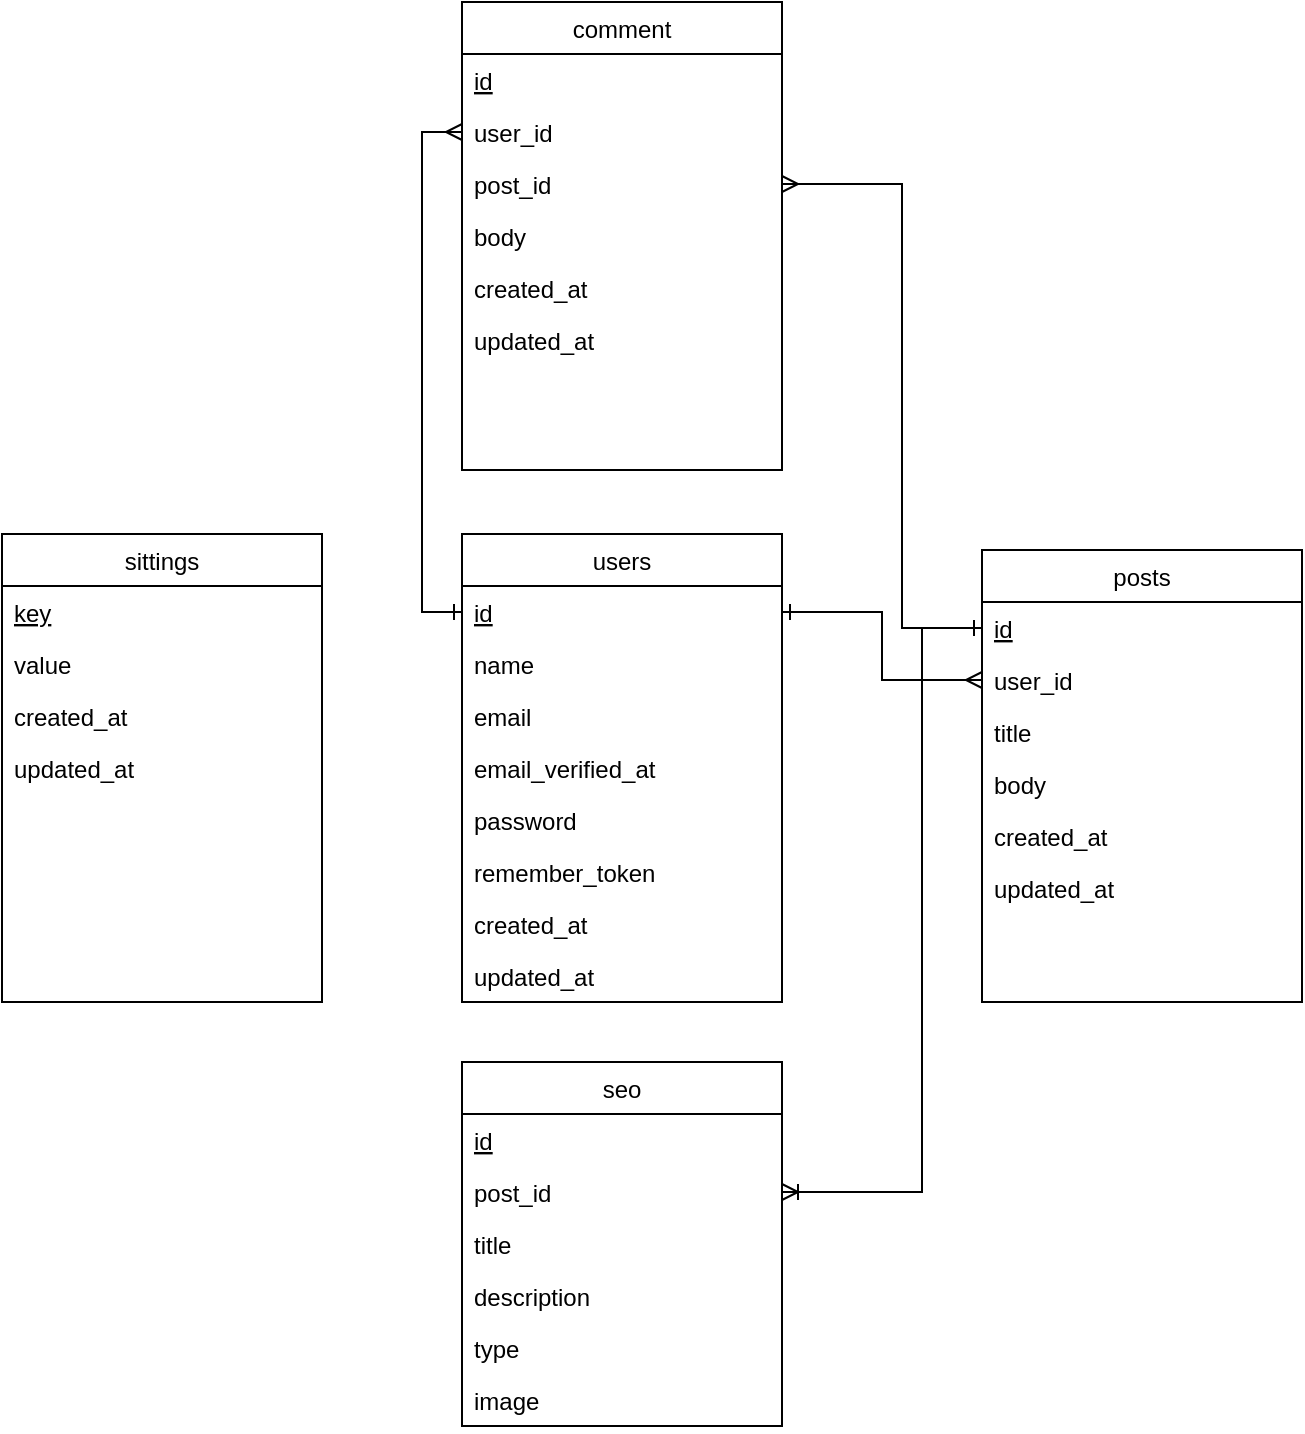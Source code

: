 <mxfile version="22.1.2" type="device">
  <diagram id="C5RBs43oDa-KdzZeNtuy" name="Page-1">
    <mxGraphModel dx="870" dy="523" grid="1" gridSize="10" guides="1" tooltips="1" connect="1" arrows="1" fold="1" page="1" pageScale="1" pageWidth="827" pageHeight="1169" background="#ffffff" math="0" shadow="0">
      <root>
        <mxCell id="WIyWlLk6GJQsqaUBKTNV-0" />
        <mxCell id="WIyWlLk6GJQsqaUBKTNV-1" parent="WIyWlLk6GJQsqaUBKTNV-0" />
        <mxCell id="zkfFHV4jXpPFQw0GAbJ--17" value="users" style="swimlane;fontStyle=0;align=center;verticalAlign=top;childLayout=stackLayout;horizontal=1;startSize=26;horizontalStack=0;resizeParent=1;resizeLast=0;collapsible=1;marginBottom=0;rounded=0;shadow=0;strokeWidth=1;" parent="WIyWlLk6GJQsqaUBKTNV-1" vertex="1">
          <mxGeometry x="300" y="296" width="160" height="234" as="geometry">
            <mxRectangle x="550" y="140" width="160" height="26" as="alternateBounds" />
          </mxGeometry>
        </mxCell>
        <mxCell id="zkfFHV4jXpPFQw0GAbJ--18" value="id" style="text;align=left;verticalAlign=top;spacingLeft=4;spacingRight=4;overflow=hidden;rotatable=0;points=[[0,0.5],[1,0.5]];portConstraint=eastwest;fontStyle=4" parent="zkfFHV4jXpPFQw0GAbJ--17" vertex="1">
          <mxGeometry y="26" width="160" height="26" as="geometry" />
        </mxCell>
        <mxCell id="zkfFHV4jXpPFQw0GAbJ--19" value="name" style="text;align=left;verticalAlign=top;spacingLeft=4;spacingRight=4;overflow=hidden;rotatable=0;points=[[0,0.5],[1,0.5]];portConstraint=eastwest;rounded=0;shadow=0;html=0;" parent="zkfFHV4jXpPFQw0GAbJ--17" vertex="1">
          <mxGeometry y="52" width="160" height="26" as="geometry" />
        </mxCell>
        <mxCell id="zkfFHV4jXpPFQw0GAbJ--20" value="email" style="text;align=left;verticalAlign=top;spacingLeft=4;spacingRight=4;overflow=hidden;rotatable=0;points=[[0,0.5],[1,0.5]];portConstraint=eastwest;rounded=0;shadow=0;html=0;" parent="zkfFHV4jXpPFQw0GAbJ--17" vertex="1">
          <mxGeometry y="78" width="160" height="26" as="geometry" />
        </mxCell>
        <mxCell id="zkfFHV4jXpPFQw0GAbJ--21" value="email_verified_at" style="text;align=left;verticalAlign=top;spacingLeft=4;spacingRight=4;overflow=hidden;rotatable=0;points=[[0,0.5],[1,0.5]];portConstraint=eastwest;rounded=0;shadow=0;html=0;" parent="zkfFHV4jXpPFQw0GAbJ--17" vertex="1">
          <mxGeometry y="104" width="160" height="26" as="geometry" />
        </mxCell>
        <mxCell id="zkfFHV4jXpPFQw0GAbJ--22" value="password" style="text;align=left;verticalAlign=top;spacingLeft=4;spacingRight=4;overflow=hidden;rotatable=0;points=[[0,0.5],[1,0.5]];portConstraint=eastwest;rounded=0;shadow=0;html=0;" parent="zkfFHV4jXpPFQw0GAbJ--17" vertex="1">
          <mxGeometry y="130" width="160" height="26" as="geometry" />
        </mxCell>
        <mxCell id="sE0HLMTjUZwS_bNzPIE2-0" value="remember_token" style="text;align=left;verticalAlign=top;spacingLeft=4;spacingRight=4;overflow=hidden;rotatable=0;points=[[0,0.5],[1,0.5]];portConstraint=eastwest;rounded=0;shadow=0;html=0;" parent="zkfFHV4jXpPFQw0GAbJ--17" vertex="1">
          <mxGeometry y="156" width="160" height="26" as="geometry" />
        </mxCell>
        <mxCell id="sE0HLMTjUZwS_bNzPIE2-1" value="created_at" style="text;align=left;verticalAlign=top;spacingLeft=4;spacingRight=4;overflow=hidden;rotatable=0;points=[[0,0.5],[1,0.5]];portConstraint=eastwest;rounded=0;shadow=0;html=0;" parent="zkfFHV4jXpPFQw0GAbJ--17" vertex="1">
          <mxGeometry y="182" width="160" height="26" as="geometry" />
        </mxCell>
        <mxCell id="sE0HLMTjUZwS_bNzPIE2-2" value="updated_at" style="text;align=left;verticalAlign=top;spacingLeft=4;spacingRight=4;overflow=hidden;rotatable=0;points=[[0,0.5],[1,0.5]];portConstraint=eastwest;rounded=0;shadow=0;html=0;" parent="zkfFHV4jXpPFQw0GAbJ--17" vertex="1">
          <mxGeometry y="208" width="160" height="26" as="geometry" />
        </mxCell>
        <mxCell id="sE0HLMTjUZwS_bNzPIE2-3" value="posts" style="swimlane;fontStyle=0;align=center;verticalAlign=top;childLayout=stackLayout;horizontal=1;startSize=26;horizontalStack=0;resizeParent=1;resizeLast=0;collapsible=1;marginBottom=0;rounded=0;shadow=0;strokeWidth=1;" parent="WIyWlLk6GJQsqaUBKTNV-1" vertex="1">
          <mxGeometry x="560" y="304" width="160" height="226" as="geometry">
            <mxRectangle x="550" y="140" width="160" height="26" as="alternateBounds" />
          </mxGeometry>
        </mxCell>
        <mxCell id="sE0HLMTjUZwS_bNzPIE2-4" value="id" style="text;align=left;verticalAlign=top;spacingLeft=4;spacingRight=4;overflow=hidden;rotatable=0;points=[[0,0.5],[1,0.5]];portConstraint=eastwest;fontStyle=4" parent="sE0HLMTjUZwS_bNzPIE2-3" vertex="1">
          <mxGeometry y="26" width="160" height="26" as="geometry" />
        </mxCell>
        <mxCell id="sE0HLMTjUZwS_bNzPIE2-5" value="user_id" style="text;align=left;verticalAlign=top;spacingLeft=4;spacingRight=4;overflow=hidden;rotatable=0;points=[[0,0.5],[1,0.5]];portConstraint=eastwest;rounded=0;shadow=0;html=0;" parent="sE0HLMTjUZwS_bNzPIE2-3" vertex="1">
          <mxGeometry y="52" width="160" height="26" as="geometry" />
        </mxCell>
        <mxCell id="sE0HLMTjUZwS_bNzPIE2-6" value="title" style="text;align=left;verticalAlign=top;spacingLeft=4;spacingRight=4;overflow=hidden;rotatable=0;points=[[0,0.5],[1,0.5]];portConstraint=eastwest;rounded=0;shadow=0;html=0;" parent="sE0HLMTjUZwS_bNzPIE2-3" vertex="1">
          <mxGeometry y="78" width="160" height="26" as="geometry" />
        </mxCell>
        <mxCell id="sE0HLMTjUZwS_bNzPIE2-7" value="body" style="text;align=left;verticalAlign=top;spacingLeft=4;spacingRight=4;overflow=hidden;rotatable=0;points=[[0,0.5],[1,0.5]];portConstraint=eastwest;rounded=0;shadow=0;html=0;" parent="sE0HLMTjUZwS_bNzPIE2-3" vertex="1">
          <mxGeometry y="104" width="160" height="26" as="geometry" />
        </mxCell>
        <mxCell id="sE0HLMTjUZwS_bNzPIE2-10" value="created_at" style="text;align=left;verticalAlign=top;spacingLeft=4;spacingRight=4;overflow=hidden;rotatable=0;points=[[0,0.5],[1,0.5]];portConstraint=eastwest;rounded=0;shadow=0;html=0;" parent="sE0HLMTjUZwS_bNzPIE2-3" vertex="1">
          <mxGeometry y="130" width="160" height="26" as="geometry" />
        </mxCell>
        <mxCell id="sE0HLMTjUZwS_bNzPIE2-11" value="updated_at" style="text;align=left;verticalAlign=top;spacingLeft=4;spacingRight=4;overflow=hidden;rotatable=0;points=[[0,0.5],[1,0.5]];portConstraint=eastwest;rounded=0;shadow=0;html=0;" parent="sE0HLMTjUZwS_bNzPIE2-3" vertex="1">
          <mxGeometry y="156" width="160" height="26" as="geometry" />
        </mxCell>
        <mxCell id="sE0HLMTjUZwS_bNzPIE2-12" value="comment" style="swimlane;fontStyle=0;align=center;verticalAlign=top;childLayout=stackLayout;horizontal=1;startSize=26;horizontalStack=0;resizeParent=1;resizeLast=0;collapsible=1;marginBottom=0;rounded=0;shadow=0;strokeWidth=1;" parent="WIyWlLk6GJQsqaUBKTNV-1" vertex="1">
          <mxGeometry x="300" y="30" width="160" height="234" as="geometry">
            <mxRectangle x="550" y="140" width="160" height="26" as="alternateBounds" />
          </mxGeometry>
        </mxCell>
        <mxCell id="sE0HLMTjUZwS_bNzPIE2-13" value="id" style="text;align=left;verticalAlign=top;spacingLeft=4;spacingRight=4;overflow=hidden;rotatable=0;points=[[0,0.5],[1,0.5]];portConstraint=eastwest;fontStyle=4" parent="sE0HLMTjUZwS_bNzPIE2-12" vertex="1">
          <mxGeometry y="26" width="160" height="26" as="geometry" />
        </mxCell>
        <mxCell id="sE0HLMTjUZwS_bNzPIE2-14" value="user_id" style="text;align=left;verticalAlign=top;spacingLeft=4;spacingRight=4;overflow=hidden;rotatable=0;points=[[0,0.5],[1,0.5]];portConstraint=eastwest;rounded=0;shadow=0;html=0;" parent="sE0HLMTjUZwS_bNzPIE2-12" vertex="1">
          <mxGeometry y="52" width="160" height="26" as="geometry" />
        </mxCell>
        <mxCell id="sE0HLMTjUZwS_bNzPIE2-19" value="post_id" style="text;align=left;verticalAlign=top;spacingLeft=4;spacingRight=4;overflow=hidden;rotatable=0;points=[[0,0.5],[1,0.5]];portConstraint=eastwest;rounded=0;shadow=0;html=0;" parent="sE0HLMTjUZwS_bNzPIE2-12" vertex="1">
          <mxGeometry y="78" width="160" height="26" as="geometry" />
        </mxCell>
        <mxCell id="sE0HLMTjUZwS_bNzPIE2-16" value="body" style="text;align=left;verticalAlign=top;spacingLeft=4;spacingRight=4;overflow=hidden;rotatable=0;points=[[0,0.5],[1,0.5]];portConstraint=eastwest;rounded=0;shadow=0;html=0;" parent="sE0HLMTjUZwS_bNzPIE2-12" vertex="1">
          <mxGeometry y="104" width="160" height="26" as="geometry" />
        </mxCell>
        <mxCell id="sE0HLMTjUZwS_bNzPIE2-17" value="created_at" style="text;align=left;verticalAlign=top;spacingLeft=4;spacingRight=4;overflow=hidden;rotatable=0;points=[[0,0.5],[1,0.5]];portConstraint=eastwest;rounded=0;shadow=0;html=0;" parent="sE0HLMTjUZwS_bNzPIE2-12" vertex="1">
          <mxGeometry y="130" width="160" height="26" as="geometry" />
        </mxCell>
        <mxCell id="sE0HLMTjUZwS_bNzPIE2-18" value="updated_at" style="text;align=left;verticalAlign=top;spacingLeft=4;spacingRight=4;overflow=hidden;rotatable=0;points=[[0,0.5],[1,0.5]];portConstraint=eastwest;rounded=0;shadow=0;html=0;" parent="sE0HLMTjUZwS_bNzPIE2-12" vertex="1">
          <mxGeometry y="156" width="160" height="26" as="geometry" />
        </mxCell>
        <mxCell id="sE0HLMTjUZwS_bNzPIE2-20" value="seo" style="swimlane;fontStyle=0;align=center;verticalAlign=top;childLayout=stackLayout;horizontal=1;startSize=26;horizontalStack=0;resizeParent=1;resizeLast=0;collapsible=1;marginBottom=0;rounded=0;shadow=0;strokeWidth=1;" parent="WIyWlLk6GJQsqaUBKTNV-1" vertex="1">
          <mxGeometry x="300" y="560" width="160" height="182" as="geometry">
            <mxRectangle x="550" y="140" width="160" height="26" as="alternateBounds" />
          </mxGeometry>
        </mxCell>
        <mxCell id="sE0HLMTjUZwS_bNzPIE2-21" value="id" style="text;align=left;verticalAlign=top;spacingLeft=4;spacingRight=4;overflow=hidden;rotatable=0;points=[[0,0.5],[1,0.5]];portConstraint=eastwest;fontStyle=4" parent="sE0HLMTjUZwS_bNzPIE2-20" vertex="1">
          <mxGeometry y="26" width="160" height="26" as="geometry" />
        </mxCell>
        <mxCell id="sE0HLMTjUZwS_bNzPIE2-28" value="post_id" style="text;align=left;verticalAlign=top;spacingLeft=4;spacingRight=4;overflow=hidden;rotatable=0;points=[[0,0.5],[1,0.5]];portConstraint=eastwest;rounded=0;shadow=0;html=0;" parent="sE0HLMTjUZwS_bNzPIE2-20" vertex="1">
          <mxGeometry y="52" width="160" height="26" as="geometry" />
        </mxCell>
        <mxCell id="sE0HLMTjUZwS_bNzPIE2-23" value="title" style="text;align=left;verticalAlign=top;spacingLeft=4;spacingRight=4;overflow=hidden;rotatable=0;points=[[0,0.5],[1,0.5]];portConstraint=eastwest;rounded=0;shadow=0;html=0;" parent="sE0HLMTjUZwS_bNzPIE2-20" vertex="1">
          <mxGeometry y="78" width="160" height="26" as="geometry" />
        </mxCell>
        <mxCell id="sE0HLMTjUZwS_bNzPIE2-24" value="description" style="text;align=left;verticalAlign=top;spacingLeft=4;spacingRight=4;overflow=hidden;rotatable=0;points=[[0,0.5],[1,0.5]];portConstraint=eastwest;rounded=0;shadow=0;html=0;" parent="sE0HLMTjUZwS_bNzPIE2-20" vertex="1">
          <mxGeometry y="104" width="160" height="26" as="geometry" />
        </mxCell>
        <mxCell id="sE0HLMTjUZwS_bNzPIE2-26" value="type" style="text;align=left;verticalAlign=top;spacingLeft=4;spacingRight=4;overflow=hidden;rotatable=0;points=[[0,0.5],[1,0.5]];portConstraint=eastwest;rounded=0;shadow=0;html=0;" parent="sE0HLMTjUZwS_bNzPIE2-20" vertex="1">
          <mxGeometry y="130" width="160" height="26" as="geometry" />
        </mxCell>
        <mxCell id="sE0HLMTjUZwS_bNzPIE2-27" value="image" style="text;align=left;verticalAlign=top;spacingLeft=4;spacingRight=4;overflow=hidden;rotatable=0;points=[[0,0.5],[1,0.5]];portConstraint=eastwest;rounded=0;shadow=0;html=0;fontStyle=0" parent="sE0HLMTjUZwS_bNzPIE2-20" vertex="1">
          <mxGeometry y="156" width="160" height="26" as="geometry" />
        </mxCell>
        <mxCell id="sE0HLMTjUZwS_bNzPIE2-31" value="sittings" style="swimlane;fontStyle=0;align=center;verticalAlign=top;childLayout=stackLayout;horizontal=1;startSize=26;horizontalStack=0;resizeParent=1;resizeLast=0;collapsible=1;marginBottom=0;rounded=0;shadow=0;strokeWidth=1;" parent="WIyWlLk6GJQsqaUBKTNV-1" vertex="1">
          <mxGeometry x="70" y="296" width="160" height="234" as="geometry">
            <mxRectangle x="550" y="140" width="160" height="26" as="alternateBounds" />
          </mxGeometry>
        </mxCell>
        <mxCell id="sE0HLMTjUZwS_bNzPIE2-32" value="key" style="text;align=left;verticalAlign=top;spacingLeft=4;spacingRight=4;overflow=hidden;rotatable=0;points=[[0,0.5],[1,0.5]];portConstraint=eastwest;fontStyle=4" parent="sE0HLMTjUZwS_bNzPIE2-31" vertex="1">
          <mxGeometry y="26" width="160" height="26" as="geometry" />
        </mxCell>
        <mxCell id="sE0HLMTjUZwS_bNzPIE2-36" value="value" style="text;align=left;verticalAlign=top;spacingLeft=4;spacingRight=4;overflow=hidden;rotatable=0;points=[[0,0.5],[1,0.5]];portConstraint=eastwest;rounded=0;shadow=0;html=0;" parent="sE0HLMTjUZwS_bNzPIE2-31" vertex="1">
          <mxGeometry y="52" width="160" height="26" as="geometry" />
        </mxCell>
        <mxCell id="sE0HLMTjUZwS_bNzPIE2-37" value="created_at" style="text;align=left;verticalAlign=top;spacingLeft=4;spacingRight=4;overflow=hidden;rotatable=0;points=[[0,0.5],[1,0.5]];portConstraint=eastwest;rounded=0;shadow=0;html=0;" parent="sE0HLMTjUZwS_bNzPIE2-31" vertex="1">
          <mxGeometry y="78" width="160" height="26" as="geometry" />
        </mxCell>
        <mxCell id="sE0HLMTjUZwS_bNzPIE2-38" value="updated_at" style="text;align=left;verticalAlign=top;spacingLeft=4;spacingRight=4;overflow=hidden;rotatable=0;points=[[0,0.5],[1,0.5]];portConstraint=eastwest;rounded=0;shadow=0;html=0;" parent="sE0HLMTjUZwS_bNzPIE2-31" vertex="1">
          <mxGeometry y="104" width="160" height="26" as="geometry" />
        </mxCell>
        <mxCell id="sE0HLMTjUZwS_bNzPIE2-39" style="edgeStyle=orthogonalEdgeStyle;rounded=0;orthogonalLoop=1;jettySize=auto;html=1;startArrow=ERone;startFill=0;endArrow=ERmany;endFill=0;" parent="WIyWlLk6GJQsqaUBKTNV-1" source="zkfFHV4jXpPFQw0GAbJ--18" target="sE0HLMTjUZwS_bNzPIE2-5" edge="1">
          <mxGeometry relative="1" as="geometry" />
        </mxCell>
        <mxCell id="sE0HLMTjUZwS_bNzPIE2-40" style="edgeStyle=orthogonalEdgeStyle;rounded=0;orthogonalLoop=1;jettySize=auto;html=1;endArrow=ERone;endFill=0;startArrow=ERoneToMany;startFill=0;" parent="WIyWlLk6GJQsqaUBKTNV-1" source="sE0HLMTjUZwS_bNzPIE2-28" target="sE0HLMTjUZwS_bNzPIE2-4" edge="1">
          <mxGeometry relative="1" as="geometry">
            <Array as="points">
              <mxPoint x="530" y="625" />
              <mxPoint x="530" y="343" />
            </Array>
          </mxGeometry>
        </mxCell>
        <mxCell id="sE0HLMTjUZwS_bNzPIE2-41" style="edgeStyle=orthogonalEdgeStyle;rounded=0;orthogonalLoop=1;jettySize=auto;html=1;entryX=0;entryY=0.5;entryDx=0;entryDy=0;startArrow=ERmany;startFill=0;endArrow=ERone;endFill=0;" parent="WIyWlLk6GJQsqaUBKTNV-1" source="sE0HLMTjUZwS_bNzPIE2-14" target="zkfFHV4jXpPFQw0GAbJ--18" edge="1">
          <mxGeometry relative="1" as="geometry" />
        </mxCell>
        <mxCell id="sE0HLMTjUZwS_bNzPIE2-42" style="edgeStyle=orthogonalEdgeStyle;rounded=0;orthogonalLoop=1;jettySize=auto;html=1;endArrow=ERone;endFill=0;startArrow=ERmany;startFill=0;" parent="WIyWlLk6GJQsqaUBKTNV-1" source="sE0HLMTjUZwS_bNzPIE2-19" target="sE0HLMTjUZwS_bNzPIE2-4" edge="1">
          <mxGeometry relative="1" as="geometry">
            <Array as="points">
              <mxPoint x="520" y="121" />
              <mxPoint x="520" y="343" />
            </Array>
          </mxGeometry>
        </mxCell>
      </root>
    </mxGraphModel>
  </diagram>
</mxfile>
